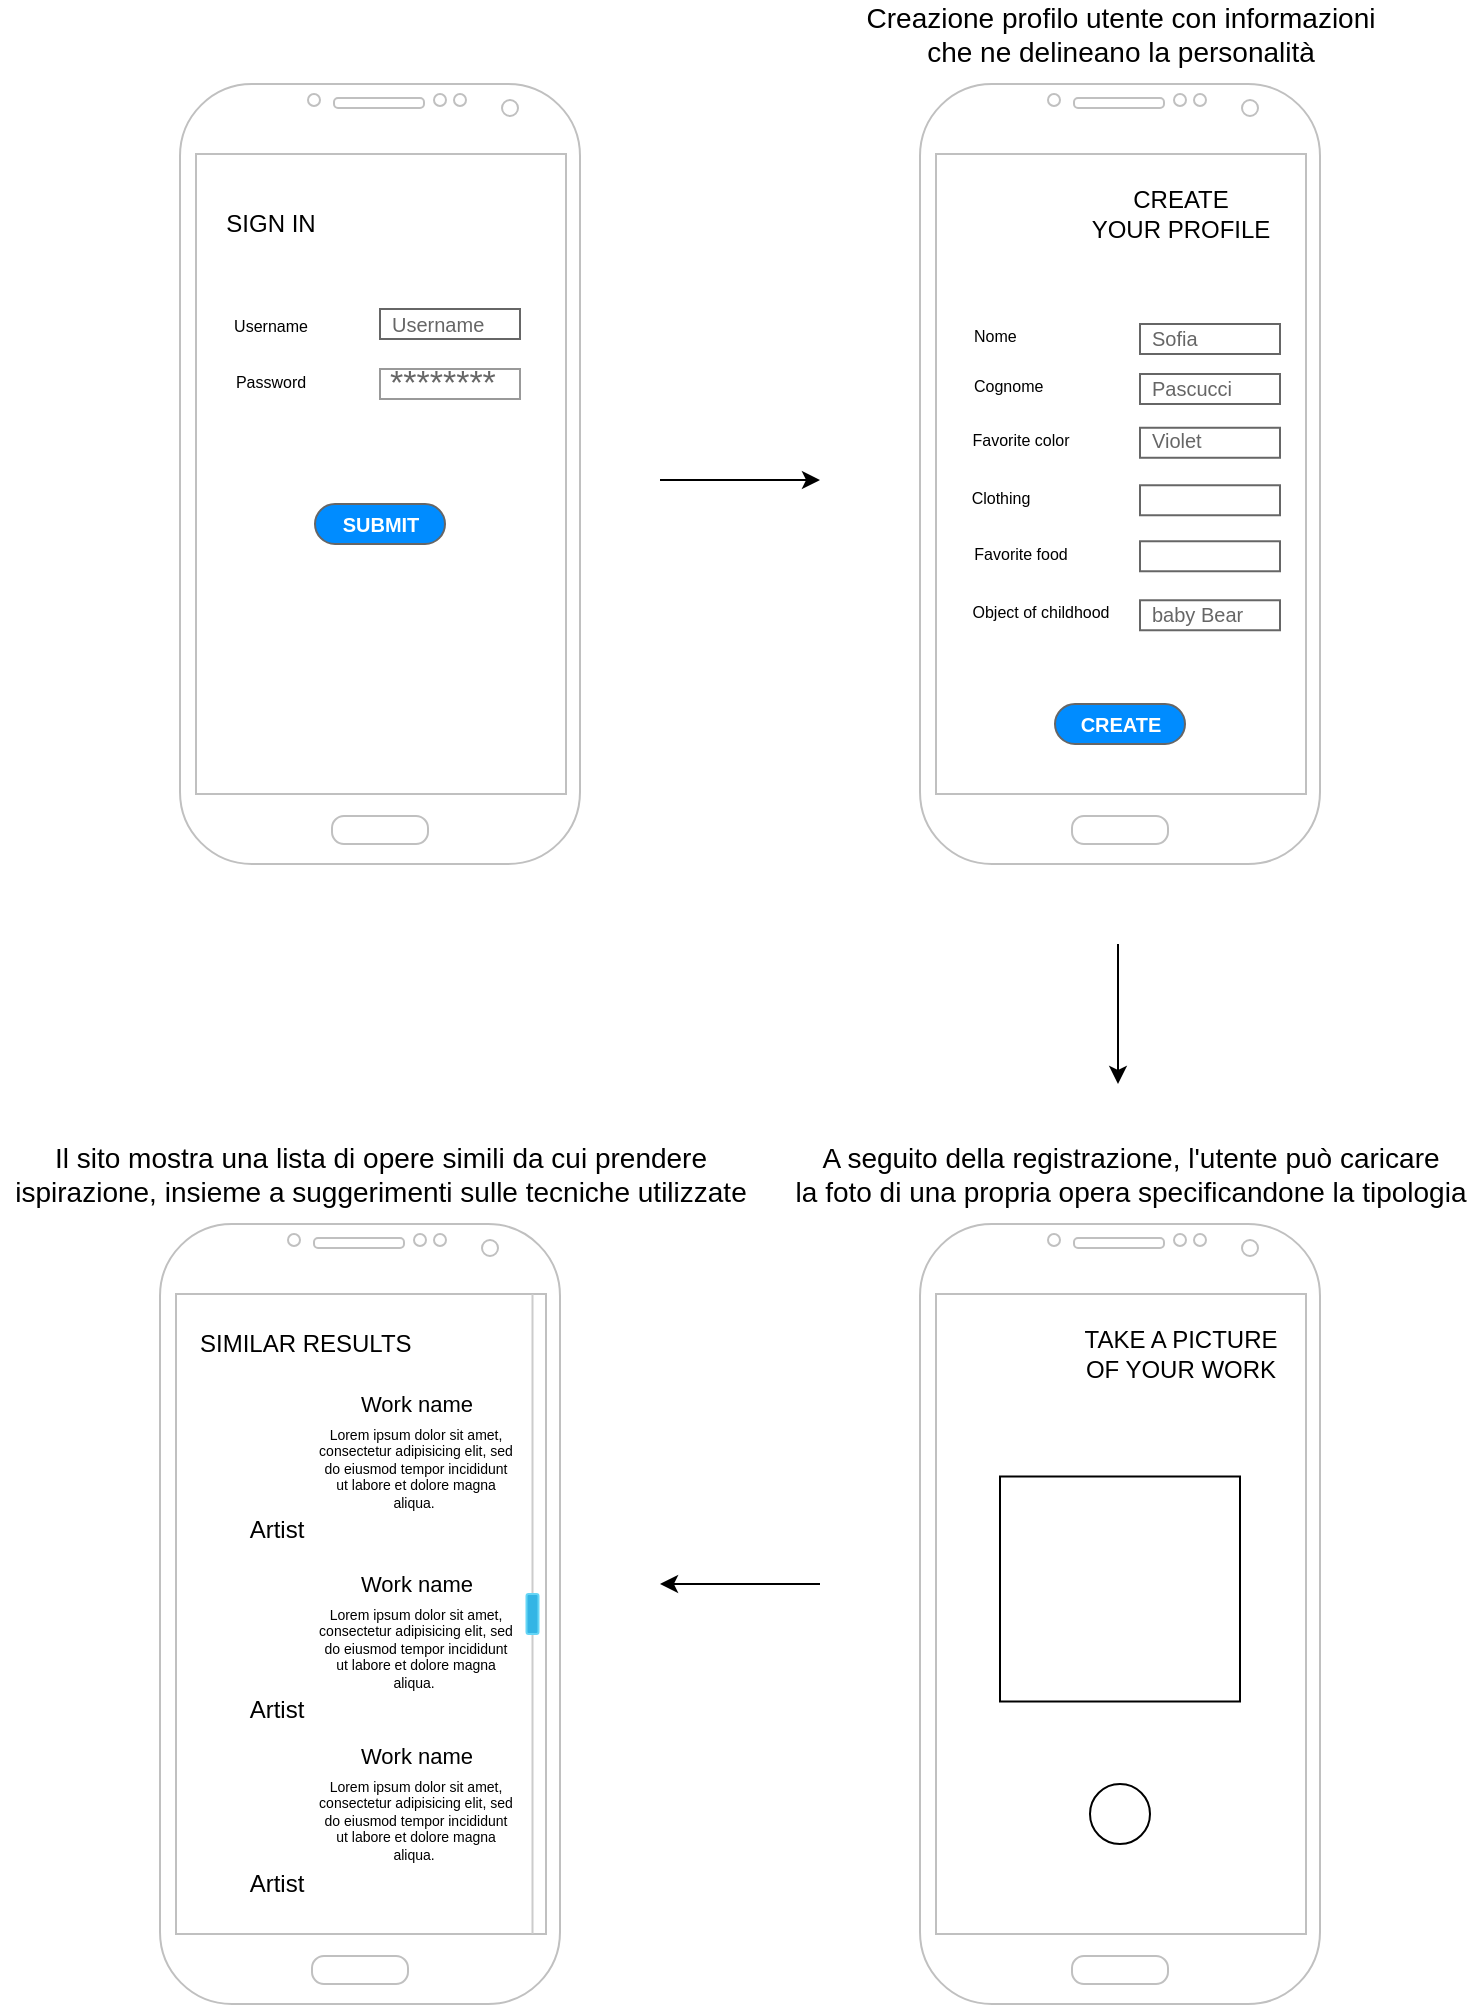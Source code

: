 <mxfile version="14.6.11" type="github">
  <diagram id="YqBdRVbUH3X9ktw2vI_X" name="Page-1">
    <mxGraphModel dx="347" dy="1339" grid="1" gridSize="10" guides="1" tooltips="1" connect="1" arrows="1" fold="1" page="1" pageScale="1" pageWidth="827" pageHeight="1169" math="0" shadow="0">
      <root>
        <mxCell id="0" />
        <mxCell id="1" parent="0" />
        <mxCell id="K1Y7uYMDMErFbE7dxKjb-1" value="" style="verticalLabelPosition=bottom;verticalAlign=top;html=1;shadow=0;dashed=0;strokeWidth=1;shape=mxgraph.android.phone2;strokeColor=#c0c0c0;" parent="1" vertex="1">
          <mxGeometry x="490" y="-1030" width="200" height="390" as="geometry" />
        </mxCell>
        <mxCell id="K1Y7uYMDMErFbE7dxKjb-2" value="" style="verticalLabelPosition=bottom;verticalAlign=top;html=1;shadow=0;dashed=0;strokeWidth=1;shape=mxgraph.android.phone2;strokeColor=#c0c0c0;" parent="1" vertex="1">
          <mxGeometry x="490" y="-460" width="200" height="390" as="geometry" />
        </mxCell>
        <mxCell id="K1Y7uYMDMErFbE7dxKjb-3" value="" style="shape=image;html=1;verticalAlign=top;verticalLabelPosition=bottom;labelBackgroundColor=#ffffff;imageAspect=0;aspect=fixed;image=https://cdn4.iconfinder.com/data/icons/basic-ui-2-line/32/person-people-man-profile-human-128.png;strokeWidth=1;" parent="1" vertex="1">
          <mxGeometry x="510" y="-985" width="50" height="50" as="geometry" />
        </mxCell>
        <mxCell id="K1Y7uYMDMErFbE7dxKjb-4" value="CREATE &lt;br&gt;YOUR PROFILE" style="text;html=1;resizable=0;autosize=1;align=center;verticalAlign=middle;points=[];fillColor=none;strokeColor=none;rounded=0;" parent="1" vertex="1">
          <mxGeometry x="570" y="-980" width="100" height="30" as="geometry" />
        </mxCell>
        <mxCell id="K1Y7uYMDMErFbE7dxKjb-5" value="" style="strokeWidth=1;shadow=0;dashed=0;align=center;html=1;shape=mxgraph.mockup.text.textBox;fontColor=#666666;align=left;fontSize=17;spacingLeft=4;spacingTop=-3;strokeColor=#666666;mainText=" parent="1" vertex="1">
          <mxGeometry x="600" y="-829.37" width="70" height="15" as="geometry" />
        </mxCell>
        <mxCell id="K1Y7uYMDMErFbE7dxKjb-6" value="&lt;font style=&quot;font-size: 10px&quot;&gt;Username&lt;/font&gt;" style="strokeWidth=1;shadow=0;dashed=0;align=center;html=1;shape=mxgraph.mockup.text.textBox;fontColor=#666666;align=left;fontSize=17;spacingLeft=4;spacingTop=-3;strokeColor=#666666;mainText=" parent="1" vertex="1">
          <mxGeometry x="220" y="-917.5" width="70" height="15" as="geometry" />
        </mxCell>
        <mxCell id="K1Y7uYMDMErFbE7dxKjb-7" value="&lt;span style=&quot;font-size: 10px&quot;&gt;Violet&lt;/span&gt;" style="strokeWidth=1;shadow=0;dashed=0;align=left;html=1;shape=mxgraph.mockup.text.textBox;fontColor=#666666;align=left;fontSize=10;spacingLeft=4;spacingTop=-3;strokeColor=#666666;mainText=" parent="1" vertex="1">
          <mxGeometry x="600" y="-858.12" width="70" height="15" as="geometry" />
        </mxCell>
        <mxCell id="K1Y7uYMDMErFbE7dxKjb-8" value="" style="strokeWidth=1;shadow=0;dashed=0;align=center;html=1;shape=mxgraph.mockup.text.textBox;fontColor=#666666;align=left;fontSize=17;spacingLeft=4;spacingTop=-3;strokeColor=#666666;mainText=" parent="1" vertex="1">
          <mxGeometry x="600" y="-801.37" width="70" height="15" as="geometry" />
        </mxCell>
        <mxCell id="K1Y7uYMDMErFbE7dxKjb-9" value="&lt;span style=&quot;font-size: 10px&quot;&gt;baby Bear&lt;/span&gt;" style="strokeWidth=1;shadow=0;dashed=0;align=center;html=1;shape=mxgraph.mockup.text.textBox;fontColor=#666666;align=left;fontSize=17;spacingLeft=4;spacingTop=-3;strokeColor=#666666;mainText=" parent="1" vertex="1">
          <mxGeometry x="600" y="-771.87" width="70" height="15" as="geometry" />
        </mxCell>
        <mxCell id="K1Y7uYMDMErFbE7dxKjb-10" value="&lt;font style=&quot;font-size: 8px&quot;&gt;Username&lt;/font&gt;" style="text;html=1;resizable=0;autosize=1;align=center;verticalAlign=middle;points=[];fillColor=none;strokeColor=none;rounded=0;" parent="1" vertex="1">
          <mxGeometry x="140" y="-920" width="50" height="20" as="geometry" />
        </mxCell>
        <mxCell id="K1Y7uYMDMErFbE7dxKjb-11" value="&lt;font style=&quot;font-size: 8px&quot;&gt;Password&lt;/font&gt;" style="text;html=1;resizable=0;autosize=1;align=center;verticalAlign=middle;points=[];fillColor=none;strokeColor=none;rounded=0;" parent="1" vertex="1">
          <mxGeometry x="140" y="-892.5" width="50" height="20" as="geometry" />
        </mxCell>
        <mxCell id="K1Y7uYMDMErFbE7dxKjb-12" value="********" style="strokeWidth=1;shadow=0;dashed=0;align=center;html=1;shape=mxgraph.mockup.forms.pwField;strokeColor=#999999;mainText=;align=left;fontColor=#666666;fontSize=17;spacingLeft=3;" parent="1" vertex="1">
          <mxGeometry x="220" y="-887.5" width="70" height="15" as="geometry" />
        </mxCell>
        <mxCell id="K1Y7uYMDMErFbE7dxKjb-13" value="&lt;span style=&quot;font-size: 8px&quot;&gt;Favorite color&lt;/span&gt;" style="text;html=1;resizable=0;autosize=1;align=center;verticalAlign=middle;points=[];fillColor=none;strokeColor=none;rounded=0;" parent="1" vertex="1">
          <mxGeometry x="510" y="-863.12" width="60" height="20" as="geometry" />
        </mxCell>
        <mxCell id="K1Y7uYMDMErFbE7dxKjb-14" value="&lt;span style=&quot;font-size: 8px&quot;&gt;Clothing&lt;/span&gt;" style="text;html=1;resizable=0;autosize=1;align=center;verticalAlign=middle;points=[];fillColor=none;strokeColor=none;rounded=0;" parent="1" vertex="1">
          <mxGeometry x="510" y="-834.37" width="40" height="20" as="geometry" />
        </mxCell>
        <mxCell id="K1Y7uYMDMErFbE7dxKjb-15" value="&lt;span style=&quot;font-size: 8px&quot;&gt;Favorite food&lt;/span&gt;" style="text;html=1;resizable=0;autosize=1;align=center;verticalAlign=middle;points=[];fillColor=none;strokeColor=none;rounded=0;" parent="1" vertex="1">
          <mxGeometry x="510" y="-806.37" width="60" height="20" as="geometry" />
        </mxCell>
        <mxCell id="K1Y7uYMDMErFbE7dxKjb-16" value="&lt;span style=&quot;font-size: 8px&quot;&gt;Object of childhood&lt;/span&gt;" style="text;html=1;resizable=0;autosize=1;align=center;verticalAlign=middle;points=[];fillColor=none;strokeColor=none;rounded=0;" parent="1" vertex="1">
          <mxGeometry x="510" y="-776.87" width="80" height="20" as="geometry" />
        </mxCell>
        <mxCell id="K1Y7uYMDMErFbE7dxKjb-17" value="SUBMIT" style="strokeWidth=1;shadow=0;dashed=0;align=center;html=1;shape=mxgraph.mockup.buttons.button;strokeColor=#666666;fontColor=#ffffff;mainText=;buttonStyle=round;fontSize=10;fontStyle=1;fillColor=#008cff;whiteSpace=wrap;" parent="1" vertex="1">
          <mxGeometry x="187.5" y="-820" width="65" height="20" as="geometry" />
        </mxCell>
        <mxCell id="K1Y7uYMDMErFbE7dxKjb-18" value="&lt;font style=&quot;font-size: 14px&quot;&gt;Creazione profilo utente con informazioni&lt;br&gt;che ne delineano la personalità&lt;/font&gt;" style="text;html=1;resizable=0;autosize=1;align=center;verticalAlign=middle;points=[];fillColor=none;strokeColor=none;rounded=0;fontSize=10;" parent="1" vertex="1">
          <mxGeometry x="455" y="-1070" width="270" height="30" as="geometry" />
        </mxCell>
        <mxCell id="K1Y7uYMDMErFbE7dxKjb-21" value="" style="endArrow=classic;html=1;" parent="1" edge="1">
          <mxGeometry width="50" height="50" relative="1" as="geometry">
            <mxPoint x="360" y="-832" as="sourcePoint" />
            <mxPoint x="440" y="-832" as="targetPoint" />
          </mxGeometry>
        </mxCell>
        <mxCell id="K1Y7uYMDMErFbE7dxKjb-22" value="" style="verticalLabelPosition=bottom;verticalAlign=top;html=1;shadow=0;dashed=0;strokeWidth=1;shape=mxgraph.android.phone2;strokeColor=#c0c0c0;" parent="1" vertex="1">
          <mxGeometry x="110" y="-460" width="200" height="390" as="geometry" />
        </mxCell>
        <mxCell id="K1Y7uYMDMErFbE7dxKjb-23" value="" style="endArrow=classic;html=1;" parent="1" edge="1">
          <mxGeometry width="50" height="50" relative="1" as="geometry">
            <mxPoint x="589" y="-600" as="sourcePoint" />
            <mxPoint x="589" y="-530" as="targetPoint" />
          </mxGeometry>
        </mxCell>
        <mxCell id="K1Y7uYMDMErFbE7dxKjb-24" value="" style="shape=image;html=1;verticalAlign=top;verticalLabelPosition=bottom;labelBackgroundColor=#ffffff;imageAspect=0;aspect=fixed;image=https://cdn4.iconfinder.com/data/icons/multimedia-75/512/multimedia-49-128.png" parent="1" vertex="1">
          <mxGeometry x="507.5" y="-422.5" width="55" height="55" as="geometry" />
        </mxCell>
        <mxCell id="K1Y7uYMDMErFbE7dxKjb-25" value="TAKE A PICTURE &lt;br&gt;OF YOUR WORK" style="text;html=1;resizable=0;autosize=1;align=center;verticalAlign=middle;points=[];fillColor=none;strokeColor=none;rounded=0;" parent="1" vertex="1">
          <mxGeometry x="565" y="-410" width="110" height="30" as="geometry" />
        </mxCell>
        <mxCell id="K1Y7uYMDMErFbE7dxKjb-26" value="" style="rounded=0;whiteSpace=wrap;html=1;" parent="1" vertex="1">
          <mxGeometry x="530" y="-333.75" width="120" height="112.5" as="geometry" />
        </mxCell>
        <mxCell id="K1Y7uYMDMErFbE7dxKjb-27" value="" style="ellipse;whiteSpace=wrap;html=1;aspect=fixed;" parent="1" vertex="1">
          <mxGeometry x="575" y="-180" width="30" height="30" as="geometry" />
        </mxCell>
        <mxCell id="K1Y7uYMDMErFbE7dxKjb-28" value="" style="shape=image;html=1;verticalAlign=top;verticalLabelPosition=bottom;labelBackgroundColor=#ffffff;imageAspect=0;aspect=fixed;image=https://cdn4.iconfinder.com/data/icons/ionicons/512/icon-image-128.png" parent="1" vertex="1">
          <mxGeometry x="120.75" y="-380" width="70" height="70" as="geometry" />
        </mxCell>
        <mxCell id="K1Y7uYMDMErFbE7dxKjb-29" value="" style="shape=image;html=1;verticalAlign=top;verticalLabelPosition=bottom;labelBackgroundColor=#ffffff;imageAspect=0;aspect=fixed;image=https://cdn4.iconfinder.com/data/icons/ionicons/512/icon-image-128.png" parent="1" vertex="1">
          <mxGeometry x="120.75" y="-204" width="70" height="70" as="geometry" />
        </mxCell>
        <mxCell id="K1Y7uYMDMErFbE7dxKjb-30" value="SIMILAR RESULTS" style="text;html=1;resizable=0;autosize=1;align=left;verticalAlign=middle;points=[];fillColor=none;strokeColor=none;rounded=0;" parent="1" vertex="1">
          <mxGeometry x="128.25" y="-410" width="120" height="20" as="geometry" />
        </mxCell>
        <mxCell id="K1Y7uYMDMErFbE7dxKjb-31" value="" style="shape=image;html=1;verticalAlign=top;verticalLabelPosition=bottom;labelBackgroundColor=#ffffff;imageAspect=0;aspect=fixed;image=https://cdn4.iconfinder.com/data/icons/multimedia-75/512/multimedia-10-128.png" parent="1" vertex="1">
          <mxGeometry x="128.25" y="-317" width="20" height="20" as="geometry" />
        </mxCell>
        <mxCell id="K1Y7uYMDMErFbE7dxKjb-32" value="&lt;font style=&quot;font-size: 12px;&quot;&gt;Artist&lt;/font&gt;" style="text;html=1;resizable=0;autosize=1;align=center;verticalAlign=middle;points=[];fillColor=none;strokeColor=none;rounded=0;fontSize=12;" parent="1" vertex="1">
          <mxGeometry x="148.25" y="-317" width="40" height="20" as="geometry" />
        </mxCell>
        <mxCell id="K1Y7uYMDMErFbE7dxKjb-33" value="" style="shape=image;html=1;verticalAlign=top;verticalLabelPosition=bottom;labelBackgroundColor=#ffffff;imageAspect=0;aspect=fixed;image=https://cdn4.iconfinder.com/data/icons/ionicons/512/icon-image-128.png" parent="1" vertex="1">
          <mxGeometry x="120.75" y="-290" width="70" height="70" as="geometry" />
        </mxCell>
        <mxCell id="K1Y7uYMDMErFbE7dxKjb-34" value="" style="shape=image;html=1;verticalAlign=top;verticalLabelPosition=bottom;labelBackgroundColor=#ffffff;imageAspect=0;aspect=fixed;image=https://cdn4.iconfinder.com/data/icons/multimedia-75/512/multimedia-10-128.png" parent="1" vertex="1">
          <mxGeometry x="128.25" y="-227" width="20" height="20" as="geometry" />
        </mxCell>
        <mxCell id="K1Y7uYMDMErFbE7dxKjb-35" value="" style="shape=image;html=1;verticalAlign=top;verticalLabelPosition=bottom;labelBackgroundColor=#ffffff;imageAspect=0;aspect=fixed;image=https://cdn4.iconfinder.com/data/icons/multimedia-75/512/multimedia-10-128.png" parent="1" vertex="1">
          <mxGeometry x="128.25" y="-140" width="20" height="20" as="geometry" />
        </mxCell>
        <mxCell id="K1Y7uYMDMErFbE7dxKjb-36" value="&lt;font style=&quot;font-size: 12px;&quot;&gt;Artist&lt;/font&gt;" style="text;html=1;resizable=0;autosize=1;align=center;verticalAlign=middle;points=[];fillColor=none;strokeColor=none;rounded=0;fontSize=12;" parent="1" vertex="1">
          <mxGeometry x="148.25" y="-227" width="40" height="20" as="geometry" />
        </mxCell>
        <mxCell id="K1Y7uYMDMErFbE7dxKjb-37" value="&lt;font style=&quot;font-size: 12px;&quot;&gt;Artist&lt;/font&gt;" style="text;html=1;resizable=0;autosize=1;align=center;verticalAlign=middle;points=[];fillColor=none;strokeColor=none;rounded=0;fontSize=12;" parent="1" vertex="1">
          <mxGeometry x="148.25" y="-140" width="40" height="20" as="geometry" />
        </mxCell>
        <mxCell id="K1Y7uYMDMErFbE7dxKjb-38" value="" style="verticalLabelPosition=bottom;verticalAlign=top;html=1;shadow=0;dashed=0;strokeWidth=1;shape=mxgraph.android.quickscroll3;dy=0.5;fillColor=#33b5e5;strokeColor=#66D5F5;fontSize=12;" parent="1" vertex="1">
          <mxGeometry x="293.25" y="-425" width="6" height="320" as="geometry" />
        </mxCell>
        <mxCell id="K1Y7uYMDMErFbE7dxKjb-39" value="&lt;font style=&quot;font-size: 7px&quot;&gt;Lorem ipsum dolor sit amet, consectetur adipisicing elit, sed do eiusmod tempor incididunt ut labore et dolore magna aliqua.&amp;nbsp;&lt;/font&gt;" style="text;spacingTop=-5;whiteSpace=wrap;html=1;align=center;fontSize=7;fontFamily=Helvetica;fillColor=none;strokeColor=none;" parent="1" vertex="1">
          <mxGeometry x="188.25" y="-184" width="100" height="50" as="geometry" />
        </mxCell>
        <mxCell id="K1Y7uYMDMErFbE7dxKjb-40" value="&lt;font style=&quot;font-size: 7px&quot;&gt;Lorem ipsum dolor sit amet, consectetur adipisicing elit, sed do eiusmod tempor incididunt ut labore et dolore magna aliqua.&amp;nbsp;&lt;/font&gt;" style="text;spacingTop=-5;whiteSpace=wrap;html=1;align=center;fontSize=7;fontFamily=Helvetica;fillColor=none;strokeColor=none;" parent="1" vertex="1">
          <mxGeometry x="187.5" y="-360" width="100" height="50" as="geometry" />
        </mxCell>
        <mxCell id="K1Y7uYMDMErFbE7dxKjb-41" value="&lt;font style=&quot;font-size: 7px&quot;&gt;Lorem ipsum dolor sit amet, consectetur adipisicing elit, sed do eiusmod tempor incididunt ut labore et dolore magna aliqua.&amp;nbsp;&lt;/font&gt;" style="text;spacingTop=-5;whiteSpace=wrap;html=1;align=center;fontSize=7;fontFamily=Helvetica;fillColor=none;strokeColor=none;" parent="1" vertex="1">
          <mxGeometry x="188.25" y="-270" width="100" height="50" as="geometry" />
        </mxCell>
        <mxCell id="K1Y7uYMDMErFbE7dxKjb-42" value="&lt;font style=&quot;font-size: 14px&quot;&gt;A seguito della registrazione, l&#39;utente può caricare &lt;br&gt;la foto di una propria opera specificandone la tipologia&lt;/font&gt;" style="text;html=1;resizable=0;autosize=1;align=center;verticalAlign=middle;points=[];fillColor=none;strokeColor=none;rounded=0;fontSize=7;" parent="1" vertex="1">
          <mxGeometry x="420" y="-500" width="350" height="30" as="geometry" />
        </mxCell>
        <mxCell id="K1Y7uYMDMErFbE7dxKjb-43" value="&lt;font style=&quot;font-size: 14px&quot;&gt;Il sito mostra una lista di opere simili da cui prendere &lt;br&gt;ispirazione,&amp;nbsp;&lt;/font&gt;&lt;font style=&quot;font-size: 14px&quot;&gt;insieme a suggerimenti sulle tecniche utilizzate&lt;/font&gt;" style="text;html=1;resizable=0;autosize=1;align=center;verticalAlign=middle;points=[];fillColor=none;strokeColor=none;rounded=0;fontSize=7;" parent="1" vertex="1">
          <mxGeometry x="30" y="-500" width="380" height="30" as="geometry" />
        </mxCell>
        <mxCell id="B12CX4f54RW9JIWW8Okp-1" value="" style="verticalLabelPosition=bottom;verticalAlign=top;html=1;shadow=0;dashed=0;strokeWidth=1;shape=mxgraph.android.phone2;strokeColor=#c0c0c0;" vertex="1" parent="1">
          <mxGeometry x="120" y="-1030" width="200" height="390" as="geometry" />
        </mxCell>
        <mxCell id="B12CX4f54RW9JIWW8Okp-2" value="&lt;span style=&quot;font-size: 8px&quot;&gt;Nome&lt;/span&gt;" style="text;html=1;resizable=0;autosize=1;align=left;verticalAlign=middle;points=[];fillColor=none;strokeColor=none;rounded=0;" vertex="1" parent="1">
          <mxGeometry x="515" y="-915" width="40" height="20" as="geometry" />
        </mxCell>
        <mxCell id="B12CX4f54RW9JIWW8Okp-3" value="&lt;font style=&quot;font-size: 10px&quot;&gt;Sofia&lt;/font&gt;" style="strokeWidth=1;shadow=0;dashed=0;align=center;html=1;shape=mxgraph.mockup.text.textBox;fontColor=#666666;align=left;fontSize=17;spacingLeft=4;spacingTop=-3;strokeColor=#666666;mainText=" vertex="1" parent="1">
          <mxGeometry x="600" y="-910" width="70" height="15" as="geometry" />
        </mxCell>
        <mxCell id="B12CX4f54RW9JIWW8Okp-4" value="CREATE" style="strokeWidth=1;shadow=0;dashed=0;align=center;html=1;shape=mxgraph.mockup.buttons.button;strokeColor=#666666;fontColor=#ffffff;mainText=;buttonStyle=round;fontSize=10;fontStyle=1;fillColor=#008cff;whiteSpace=wrap;" vertex="1" parent="1">
          <mxGeometry x="557.5" y="-720" width="65" height="20" as="geometry" />
        </mxCell>
        <mxCell id="B12CX4f54RW9JIWW8Okp-6" value="SIGN IN" style="text;html=1;resizable=0;autosize=1;align=center;verticalAlign=middle;points=[];fillColor=none;strokeColor=none;rounded=0;" vertex="1" parent="1">
          <mxGeometry x="135" y="-970" width="60" height="20" as="geometry" />
        </mxCell>
        <mxCell id="B12CX4f54RW9JIWW8Okp-7" value="" style="endArrow=classic;html=1;" edge="1" parent="1">
          <mxGeometry width="50" height="50" relative="1" as="geometry">
            <mxPoint x="440" y="-280" as="sourcePoint" />
            <mxPoint x="360" y="-280" as="targetPoint" />
          </mxGeometry>
        </mxCell>
        <mxCell id="B12CX4f54RW9JIWW8Okp-8" value="&lt;span style=&quot;font-size: 8px&quot;&gt;Cognome&lt;/span&gt;" style="text;html=1;resizable=0;autosize=1;align=left;verticalAlign=middle;points=[];fillColor=none;strokeColor=none;rounded=0;" vertex="1" parent="1">
          <mxGeometry x="515" y="-890" width="50" height="20" as="geometry" />
        </mxCell>
        <mxCell id="B12CX4f54RW9JIWW8Okp-9" value="&lt;font style=&quot;font-size: 10px&quot;&gt;Pascucci&lt;/font&gt;" style="strokeWidth=1;shadow=0;dashed=0;align=center;html=1;shape=mxgraph.mockup.text.textBox;fontColor=#666666;align=left;fontSize=17;spacingLeft=4;spacingTop=-3;strokeColor=#666666;mainText=" vertex="1" parent="1">
          <mxGeometry x="600" y="-885" width="70" height="15" as="geometry" />
        </mxCell>
        <mxCell id="B12CX4f54RW9JIWW8Okp-10" value="Work name" style="text;html=1;resizable=0;autosize=1;align=center;verticalAlign=middle;points=[];fillColor=none;strokeColor=none;rounded=0;fontSize=11;" vertex="1" parent="1">
          <mxGeometry x="202.5" y="-380" width="70" height="20" as="geometry" />
        </mxCell>
        <mxCell id="B12CX4f54RW9JIWW8Okp-11" value="Work name" style="text;html=1;resizable=0;autosize=1;align=center;verticalAlign=middle;points=[];fillColor=none;strokeColor=none;rounded=0;fontSize=11;" vertex="1" parent="1">
          <mxGeometry x="202.5" y="-290" width="70" height="20" as="geometry" />
        </mxCell>
        <mxCell id="B12CX4f54RW9JIWW8Okp-12" value="Work name" style="text;html=1;resizable=0;autosize=1;align=center;verticalAlign=middle;points=[];fillColor=none;strokeColor=none;rounded=0;fontSize=11;" vertex="1" parent="1">
          <mxGeometry x="203.25" y="-204" width="70" height="20" as="geometry" />
        </mxCell>
      </root>
    </mxGraphModel>
  </diagram>
</mxfile>
